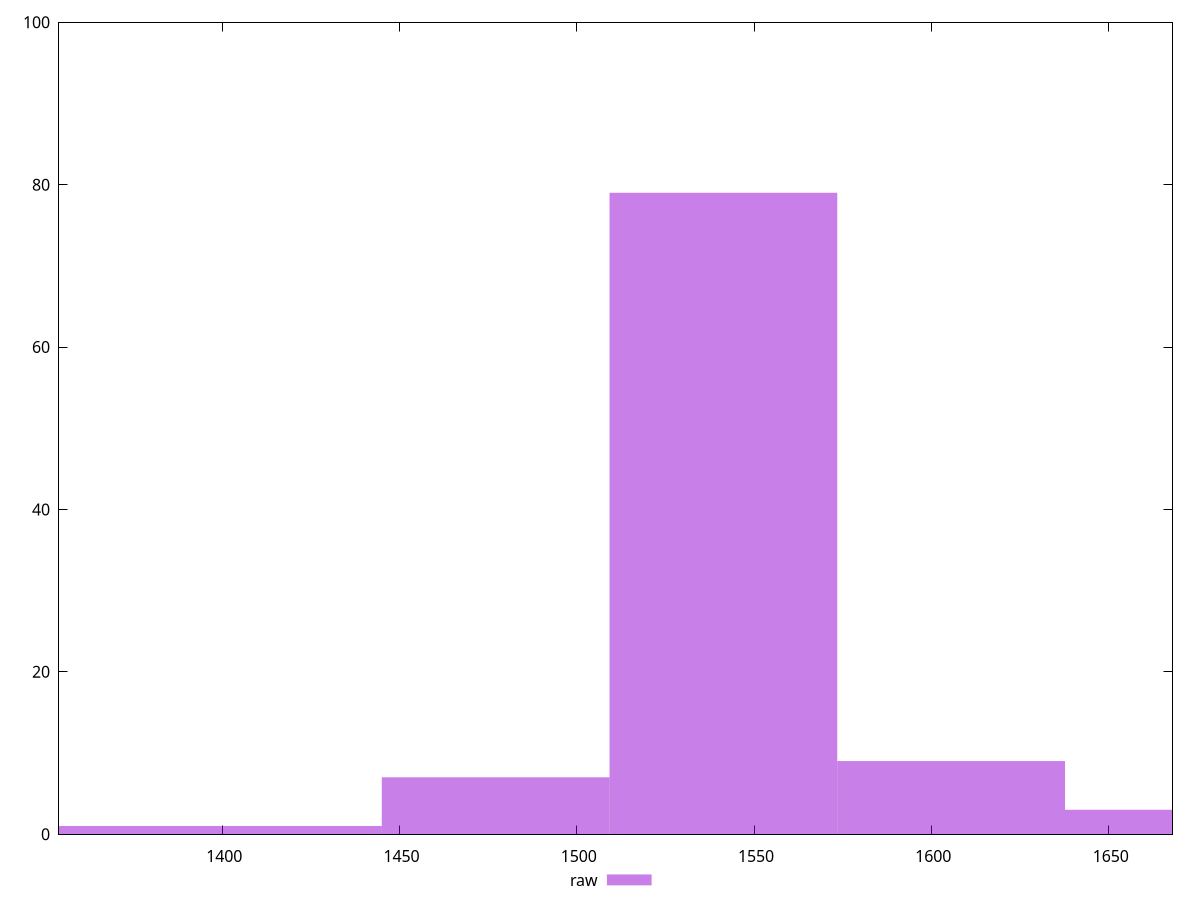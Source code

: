 reset

$raw <<EOF
1412.9076812643355 1
1541.3538341065478 79
1605.576910527654 9
1669.79998694876 3
1477.1307576854415 7
1348.6846048432294 1
EOF

set key outside below
set boxwidth 64.22307642110616
set xrange [1354:1668]
set yrange [0:100]
set trange [0:100]
set style fill transparent solid 0.5 noborder
set terminal svg size 640, 490 enhanced background rgb 'white'
set output "report_00025_2021-02-22T21:38:55.199Z/render-blocking-resources/samples/pages+cached/raw/histogram.svg"

plot $raw title "raw" with boxes

reset
